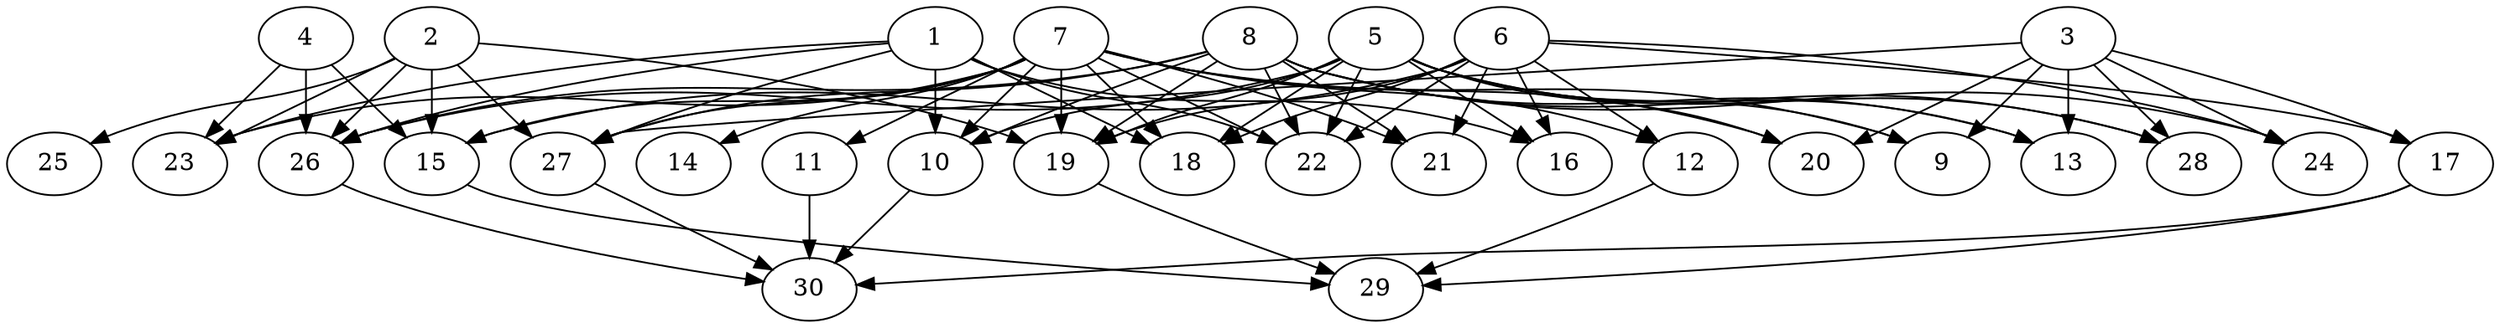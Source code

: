 // DAG automatically generated by daggen at Tue Aug  6 16:27:24 2019
// ./daggen --dot -n 30 --ccr 0.5 --fat 0.8 --regular 0.5 --density 0.6 --mindata 5242880 --maxdata 52428800 
digraph G {
  1 [size="54179840", alpha="0.04", expect_size="27089920"] 
  1 -> 10 [size ="27089920"]
  1 -> 16 [size ="27089920"]
  1 -> 18 [size ="27089920"]
  1 -> 22 [size ="27089920"]
  1 -> 23 [size ="27089920"]
  1 -> 26 [size ="27089920"]
  1 -> 27 [size ="27089920"]
  2 [size="14446592", alpha="0.09", expect_size="7223296"] 
  2 -> 15 [size ="7223296"]
  2 -> 19 [size ="7223296"]
  2 -> 23 [size ="7223296"]
  2 -> 25 [size ="7223296"]
  2 -> 26 [size ="7223296"]
  2 -> 27 [size ="7223296"]
  3 [size="27146240", alpha="0.07", expect_size="13573120"] 
  3 -> 9 [size ="13573120"]
  3 -> 13 [size ="13573120"]
  3 -> 17 [size ="13573120"]
  3 -> 20 [size ="13573120"]
  3 -> 24 [size ="13573120"]
  3 -> 27 [size ="13573120"]
  3 -> 28 [size ="13573120"]
  4 [size="49526784", alpha="0.11", expect_size="24763392"] 
  4 -> 15 [size ="24763392"]
  4 -> 23 [size ="24763392"]
  4 -> 26 [size ="24763392"]
  5 [size="27922432", alpha="0.06", expect_size="13961216"] 
  5 -> 9 [size ="13961216"]
  5 -> 10 [size ="13961216"]
  5 -> 13 [size ="13961216"]
  5 -> 16 [size ="13961216"]
  5 -> 18 [size ="13961216"]
  5 -> 19 [size ="13961216"]
  5 -> 20 [size ="13961216"]
  5 -> 22 [size ="13961216"]
  5 -> 26 [size ="13961216"]
  5 -> 28 [size ="13961216"]
  6 [size="18579456", alpha="0.15", expect_size="9289728"] 
  6 -> 12 [size ="9289728"]
  6 -> 15 [size ="9289728"]
  6 -> 16 [size ="9289728"]
  6 -> 17 [size ="9289728"]
  6 -> 18 [size ="9289728"]
  6 -> 19 [size ="9289728"]
  6 -> 21 [size ="9289728"]
  6 -> 22 [size ="9289728"]
  6 -> 24 [size ="9289728"]
  7 [size="91691008", alpha="0.03", expect_size="45845504"] 
  7 -> 9 [size ="45845504"]
  7 -> 10 [size ="45845504"]
  7 -> 11 [size ="45845504"]
  7 -> 12 [size ="45845504"]
  7 -> 14 [size ="45845504"]
  7 -> 15 [size ="45845504"]
  7 -> 18 [size ="45845504"]
  7 -> 19 [size ="45845504"]
  7 -> 20 [size ="45845504"]
  7 -> 21 [size ="45845504"]
  7 -> 22 [size ="45845504"]
  7 -> 23 [size ="45845504"]
  7 -> 27 [size ="45845504"]
  8 [size="22441984", alpha="0.07", expect_size="11220992"] 
  8 -> 10 [size ="11220992"]
  8 -> 13 [size ="11220992"]
  8 -> 19 [size ="11220992"]
  8 -> 21 [size ="11220992"]
  8 -> 22 [size ="11220992"]
  8 -> 24 [size ="11220992"]
  8 -> 26 [size ="11220992"]
  8 -> 27 [size ="11220992"]
  8 -> 28 [size ="11220992"]
  9 [size="20254720", alpha="0.16", expect_size="10127360"] 
  10 [size="62466048", alpha="0.13", expect_size="31233024"] 
  10 -> 30 [size ="31233024"]
  11 [size="69396480", alpha="0.19", expect_size="34698240"] 
  11 -> 30 [size ="34698240"]
  12 [size="89286656", alpha="0.04", expect_size="44643328"] 
  12 -> 29 [size ="44643328"]
  13 [size="35176448", alpha="0.02", expect_size="17588224"] 
  14 [size="66156544", alpha="0.07", expect_size="33078272"] 
  15 [size="23857152", alpha="0.10", expect_size="11928576"] 
  15 -> 29 [size ="11928576"]
  16 [size="53192704", alpha="0.12", expect_size="26596352"] 
  17 [size="30310400", alpha="0.18", expect_size="15155200"] 
  17 -> 29 [size ="15155200"]
  17 -> 30 [size ="15155200"]
  18 [size="44099584", alpha="0.02", expect_size="22049792"] 
  19 [size="77651968", alpha="0.14", expect_size="38825984"] 
  19 -> 29 [size ="38825984"]
  20 [size="58570752", alpha="0.06", expect_size="29285376"] 
  21 [size="24236032", alpha="0.08", expect_size="12118016"] 
  22 [size="17909760", alpha="0.11", expect_size="8954880"] 
  23 [size="35278848", alpha="0.18", expect_size="17639424"] 
  24 [size="45819904", alpha="0.13", expect_size="22909952"] 
  25 [size="80846848", alpha="0.11", expect_size="40423424"] 
  26 [size="33607680", alpha="0.11", expect_size="16803840"] 
  26 -> 30 [size ="16803840"]
  27 [size="91281408", alpha="0.08", expect_size="45640704"] 
  27 -> 30 [size ="45640704"]
  28 [size="80216064", alpha="0.08", expect_size="40108032"] 
  29 [size="89829376", alpha="0.10", expect_size="44914688"] 
  30 [size="59539456", alpha="0.03", expect_size="29769728"] 
}
